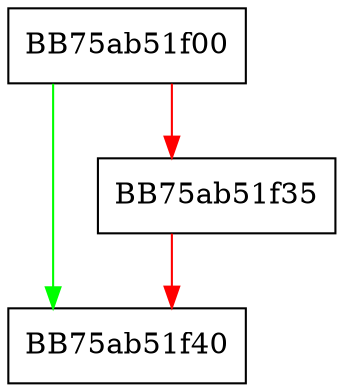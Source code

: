digraph nullifFunc {
  node [shape="box"];
  graph [splines=ortho];
  BB75ab51f00 -> BB75ab51f40 [color="green"];
  BB75ab51f00 -> BB75ab51f35 [color="red"];
  BB75ab51f35 -> BB75ab51f40 [color="red"];
}